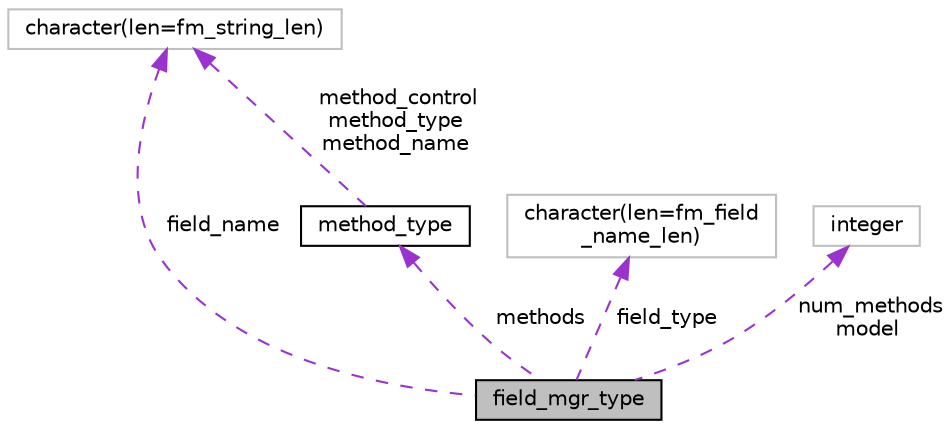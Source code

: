 digraph "field_mgr_type"
{
 // INTERACTIVE_SVG=YES
 // LATEX_PDF_SIZE
  edge [fontname="Helvetica",fontsize="10",labelfontname="Helvetica",labelfontsize="10"];
  node [fontname="Helvetica",fontsize="10",shape=record];
  Node1 [label="field_mgr_type",height=0.2,width=0.4,color="black", fillcolor="grey75", style="filled", fontcolor="black",tooltip="Private type for internal use."];
  Node2 -> Node1 [dir="back",color="darkorchid3",fontsize="10",style="dashed",label=" methods" ,fontname="Helvetica"];
  Node2 [label="method_type",height=0.2,width=0.4,color="black", fillcolor="white", style="filled",URL="$group__field__manager__mod.html#structfield__manager__mod_1_1method__type",tooltip="This method_type is a way to allow a component module to alter the parameters it needs for various tr..."];
  Node3 -> Node2 [dir="back",color="darkorchid3",fontsize="10",style="dashed",label=" method_control\nmethod_type\nmethod_name" ,fontname="Helvetica"];
  Node3 [label="character(len=fm_string_len)",height=0.2,width=0.4,color="grey75", fillcolor="white", style="filled",tooltip=" "];
  Node4 -> Node1 [dir="back",color="darkorchid3",fontsize="10",style="dashed",label=" field_type" ,fontname="Helvetica"];
  Node4 [label="character(len=fm_field\l_name_len)",height=0.2,width=0.4,color="grey75", fillcolor="white", style="filled",tooltip=" "];
  Node5 -> Node1 [dir="back",color="darkorchid3",fontsize="10",style="dashed",label=" num_methods\nmodel" ,fontname="Helvetica"];
  Node5 [label="integer",height=0.2,width=0.4,color="grey75", fillcolor="white", style="filled",tooltip=" "];
  Node3 -> Node1 [dir="back",color="darkorchid3",fontsize="10",style="dashed",label=" field_name" ,fontname="Helvetica"];
}

